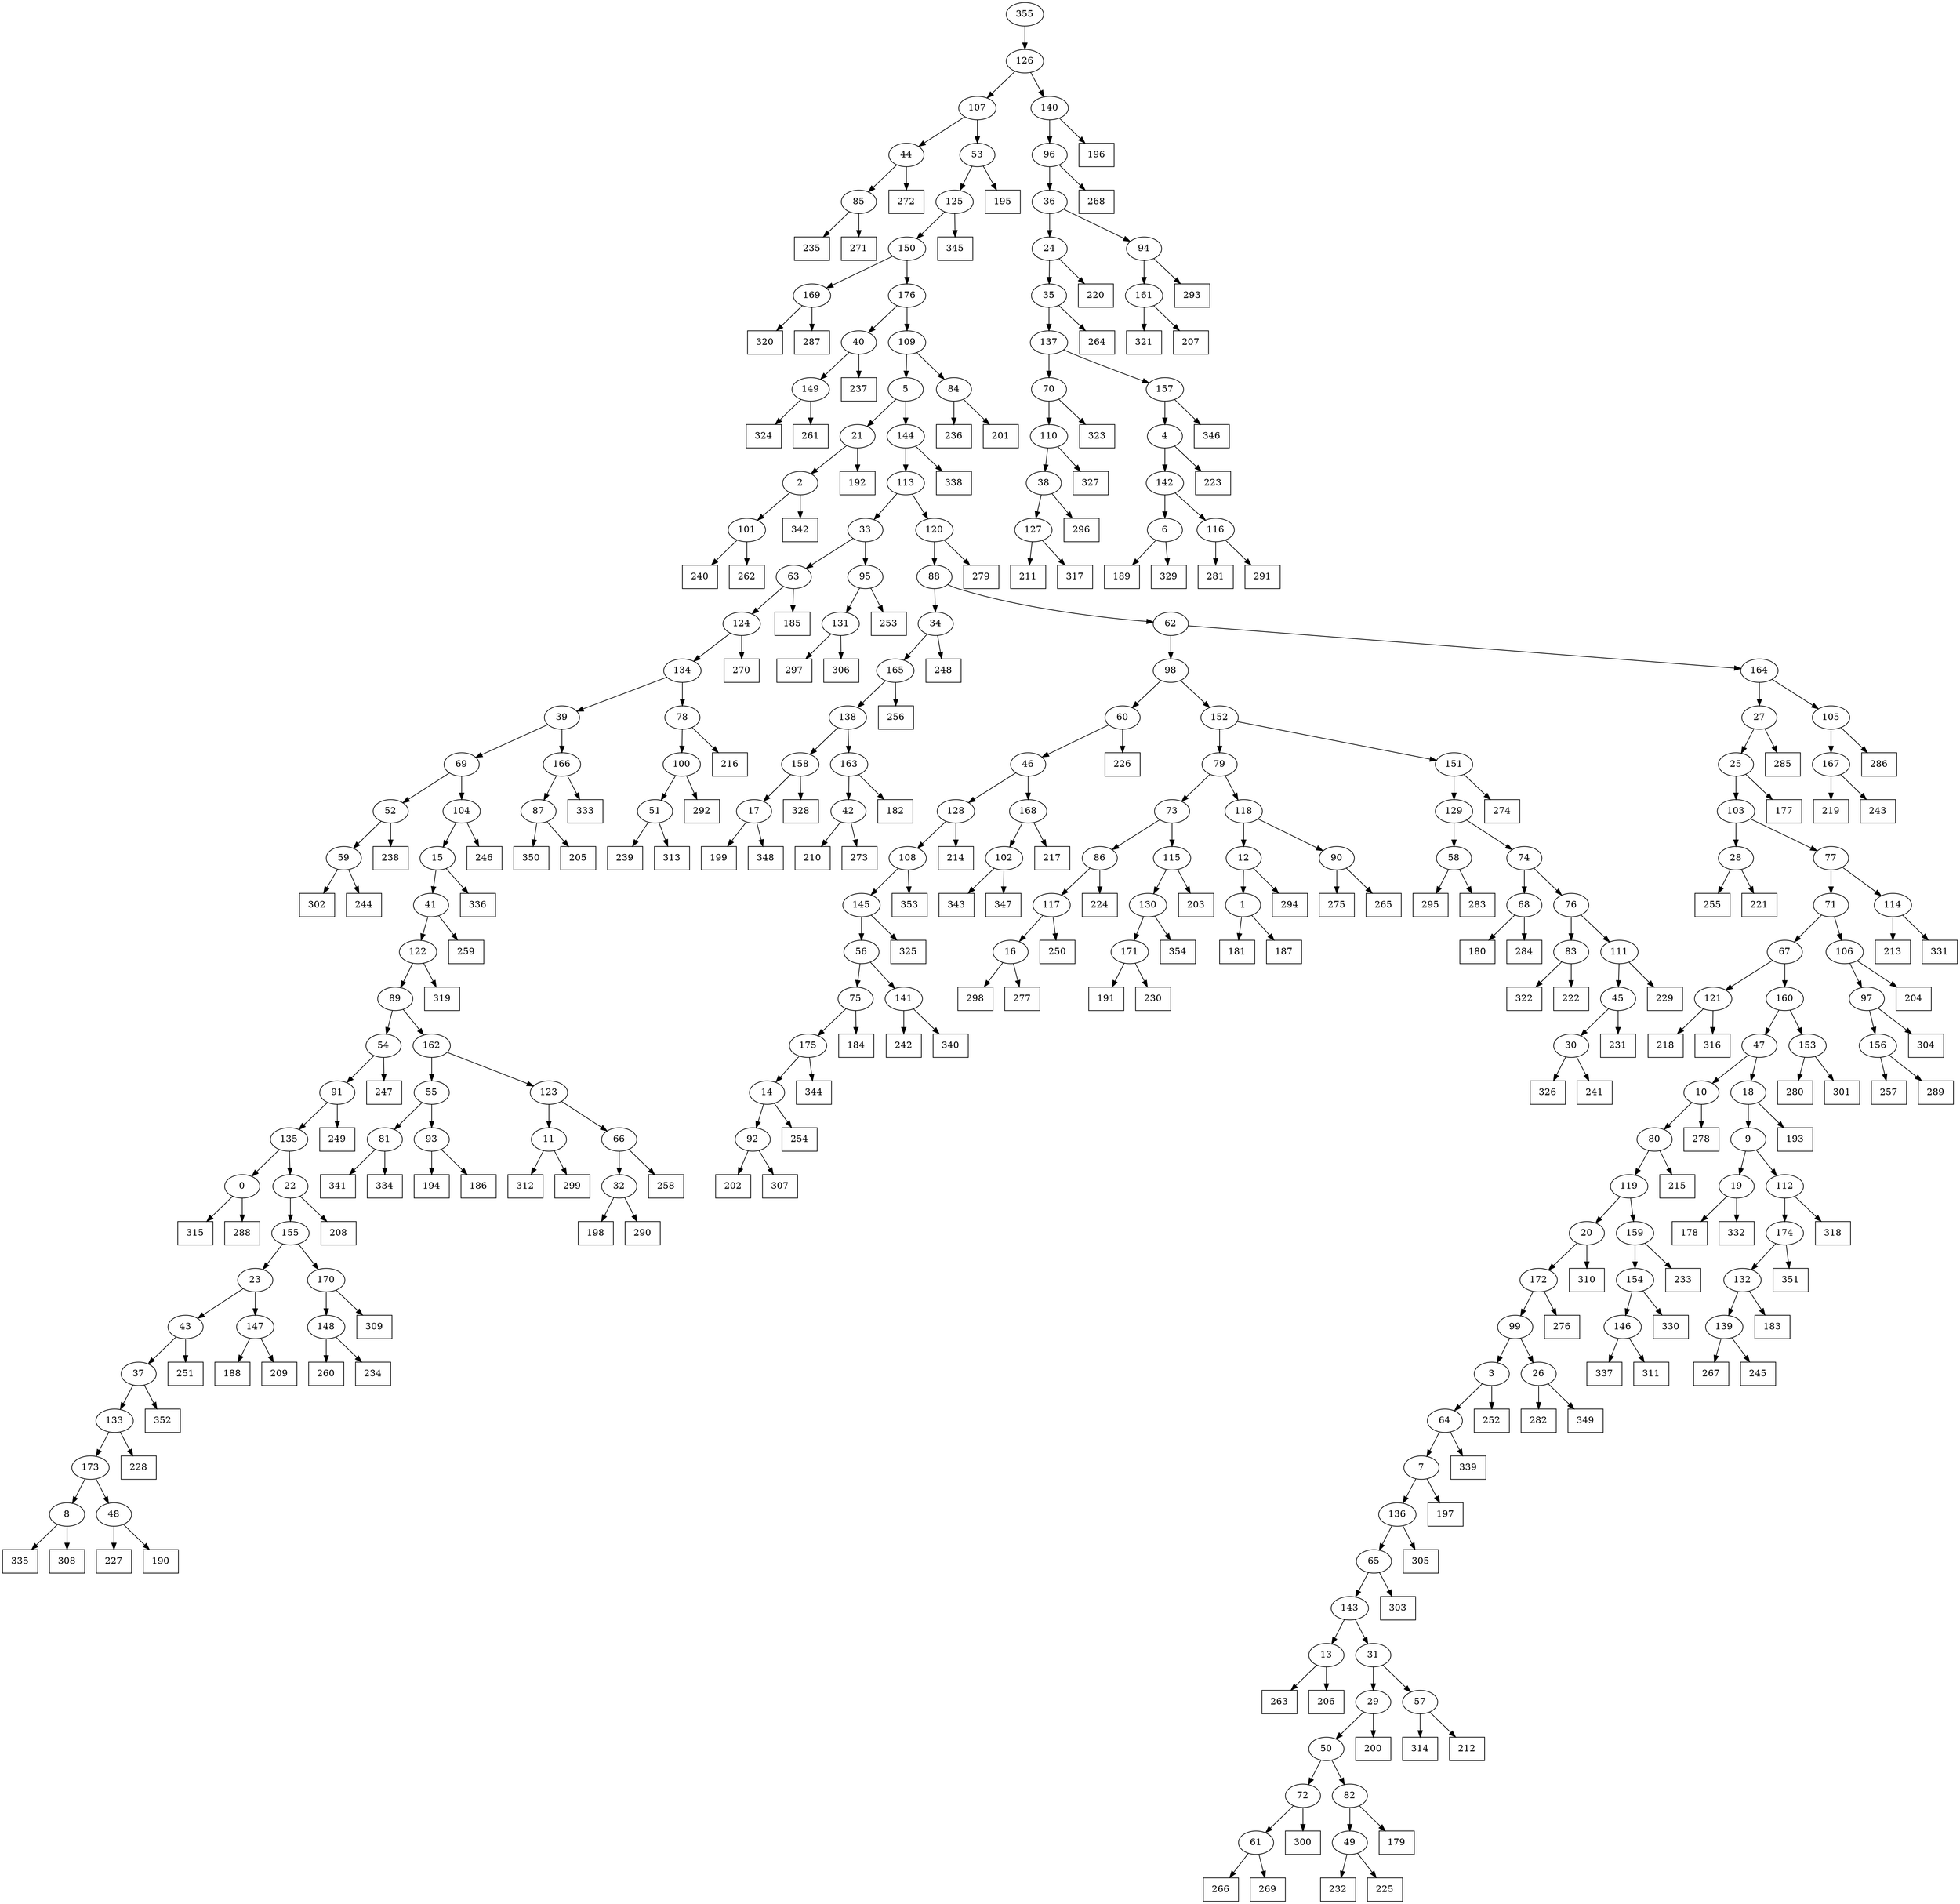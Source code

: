 digraph G {
0[label="0"];
1[label="1"];
2[label="2"];
3[label="3"];
4[label="4"];
5[label="5"];
6[label="6"];
7[label="7"];
8[label="8"];
9[label="9"];
10[label="10"];
11[label="11"];
12[label="12"];
13[label="13"];
14[label="14"];
15[label="15"];
16[label="16"];
17[label="17"];
18[label="18"];
19[label="19"];
20[label="20"];
21[label="21"];
22[label="22"];
23[label="23"];
24[label="24"];
25[label="25"];
26[label="26"];
27[label="27"];
28[label="28"];
29[label="29"];
30[label="30"];
31[label="31"];
32[label="32"];
33[label="33"];
34[label="34"];
35[label="35"];
36[label="36"];
37[label="37"];
38[label="38"];
39[label="39"];
40[label="40"];
41[label="41"];
42[label="42"];
43[label="43"];
44[label="44"];
45[label="45"];
46[label="46"];
47[label="47"];
48[label="48"];
49[label="49"];
50[label="50"];
51[label="51"];
52[label="52"];
53[label="53"];
54[label="54"];
55[label="55"];
56[label="56"];
57[label="57"];
58[label="58"];
59[label="59"];
60[label="60"];
61[label="61"];
62[label="62"];
63[label="63"];
64[label="64"];
65[label="65"];
66[label="66"];
67[label="67"];
68[label="68"];
69[label="69"];
70[label="70"];
71[label="71"];
72[label="72"];
73[label="73"];
74[label="74"];
75[label="75"];
76[label="76"];
77[label="77"];
78[label="78"];
79[label="79"];
80[label="80"];
81[label="81"];
82[label="82"];
83[label="83"];
84[label="84"];
85[label="85"];
86[label="86"];
87[label="87"];
88[label="88"];
89[label="89"];
90[label="90"];
91[label="91"];
92[label="92"];
93[label="93"];
94[label="94"];
95[label="95"];
96[label="96"];
97[label="97"];
98[label="98"];
99[label="99"];
100[label="100"];
101[label="101"];
102[label="102"];
103[label="103"];
104[label="104"];
105[label="105"];
106[label="106"];
107[label="107"];
108[label="108"];
109[label="109"];
110[label="110"];
111[label="111"];
112[label="112"];
113[label="113"];
114[label="114"];
115[label="115"];
116[label="116"];
117[label="117"];
118[label="118"];
119[label="119"];
120[label="120"];
121[label="121"];
122[label="122"];
123[label="123"];
124[label="124"];
125[label="125"];
126[label="126"];
127[label="127"];
128[label="128"];
129[label="129"];
130[label="130"];
131[label="131"];
132[label="132"];
133[label="133"];
134[label="134"];
135[label="135"];
136[label="136"];
137[label="137"];
138[label="138"];
139[label="139"];
140[label="140"];
141[label="141"];
142[label="142"];
143[label="143"];
144[label="144"];
145[label="145"];
146[label="146"];
147[label="147"];
148[label="148"];
149[label="149"];
150[label="150"];
151[label="151"];
152[label="152"];
153[label="153"];
154[label="154"];
155[label="155"];
156[label="156"];
157[label="157"];
158[label="158"];
159[label="159"];
160[label="160"];
161[label="161"];
162[label="162"];
163[label="163"];
164[label="164"];
165[label="165"];
166[label="166"];
167[label="167"];
168[label="168"];
169[label="169"];
170[label="170"];
171[label="171"];
172[label="172"];
173[label="173"];
174[label="174"];
175[label="175"];
176[label="176"];
177[shape=box,label="335"];
178[shape=box,label="220"];
179[shape=box,label="341"];
180[shape=box,label="280"];
181[shape=box,label="199"];
182[shape=box,label="346"];
183[shape=box,label="216"];
184[shape=box,label="330"];
185[shape=box,label="255"];
186[shape=box,label="314"];
187[shape=box,label="338"];
188[shape=box,label="270"];
189[shape=box,label="249"];
190[shape=box,label="227"];
191[shape=box,label="267"];
192[shape=box,label="320"];
193[shape=box,label="321"];
194[shape=box,label="276"];
195[shape=box,label="239"];
196[shape=box,label="207"];
197[shape=box,label="233"];
198[shape=box,label="325"];
199[shape=box,label="213"];
200[shape=box,label="228"];
201[shape=box,label="189"];
202[shape=box,label="279"];
203[shape=box,label="294"];
204[shape=box,label="231"];
205[shape=box,label="191"];
206[shape=box,label="278"];
207[shape=box,label="337"];
208[shape=box,label="301"];
209[shape=box,label="350"];
210[shape=box,label="264"];
211[shape=box,label="339"];
212[shape=box,label="242"];
213[shape=box,label="313"];
214[shape=box,label="257"];
215[shape=box,label="196"];
216[shape=box,label="343"];
217[shape=box,label="253"];
218[shape=box,label="219"];
219[shape=box,label="285"];
220[shape=box,label="235"];
221[shape=box,label="238"];
222[shape=box,label="354"];
223[shape=box,label="210"];
224[shape=box,label="282"];
225[shape=box,label="178"];
226[shape=box,label="305"];
227[shape=box,label="224"];
228[shape=box,label="324"];
229[shape=box,label="200"];
230[shape=box,label="312"];
231[shape=box,label="263"];
232[shape=box,label="323"];
233[shape=box,label="286"];
234[shape=box,label="184"];
235[shape=box,label="275"];
236[shape=box,label="334"];
237[shape=box,label="214"];
238[shape=box,label="299"];
239[shape=box,label="292"];
240[shape=box,label="271"];
241[shape=box,label="349"];
242[shape=box,label="348"];
243[shape=box,label="251"];
244[shape=box,label="194"];
245[shape=box,label="303"];
246[shape=box,label="298"];
247[shape=box,label="332"];
248[shape=box,label="311"];
249[shape=box,label="215"];
250[shape=box,label="190"];
251[shape=box,label="218"];
252[shape=box,label="183"];
253[shape=box,label="277"];
254[shape=box,label="258"];
255[shape=box,label="204"];
256[shape=box,label="198"];
257[shape=box,label="240"];
258[shape=box,label="261"];
259[shape=box,label="188"];
260[shape=box,label="208"];
261[shape=box,label="295"];
262[shape=box,label="177"];
263[shape=box,label="326"];
264[shape=box,label="266"];
265[shape=box,label="302"];
266[shape=box,label="245"];
267[shape=box,label="319"];
268[shape=box,label="316"];
269[shape=box,label="197"];
270[shape=box,label="180"];
271[shape=box,label="223"];
272[shape=box,label="202"];
273[shape=box,label="244"];
274[shape=box,label="211"];
275[shape=box,label="328"];
276[shape=box,label="247"];
277[shape=box,label="221"];
278[shape=box,label="310"];
279[shape=box,label="182"];
280[shape=box,label="287"];
281[shape=box,label="236"];
282[shape=box,label="248"];
283[shape=box,label="274"];
284[shape=box,label="307"];
285[shape=box,label="226"];
286[shape=box,label="250"];
287[shape=box,label="347"];
288[shape=box,label="217"];
289[shape=box,label="273"];
290[shape=box,label="181"];
291[shape=box,label="345"];
292[shape=box,label="293"];
293[shape=box,label="185"];
294[shape=box,label="333"];
295[shape=box,label="309"];
296[shape=box,label="322"];
297[shape=box,label="254"];
298[shape=box,label="195"];
299[shape=box,label="297"];
300[shape=box,label="352"];
301[shape=box,label="187"];
302[shape=box,label="281"];
303[shape=box,label="290"];
304[shape=box,label="353"];
305[shape=box,label="206"];
306[shape=box,label="291"];
307[shape=box,label="317"];
308[shape=box,label="256"];
309[shape=box,label="230"];
310[shape=box,label="272"];
311[shape=box,label="265"];
312[shape=box,label="203"];
313[shape=box,label="268"];
314[shape=box,label="222"];
315[shape=box,label="331"];
316[shape=box,label="296"];
317[shape=box,label="344"];
318[shape=box,label="260"];
319[shape=box,label="234"];
320[shape=box,label="342"];
321[shape=box,label="192"];
322[shape=box,label="232"];
323[shape=box,label="179"];
324[shape=box,label="283"];
325[shape=box,label="262"];
326[shape=box,label="315"];
327[shape=box,label="229"];
328[shape=box,label="201"];
329[shape=box,label="288"];
330[shape=box,label="318"];
331[shape=box,label="193"];
332[shape=box,label="205"];
333[shape=box,label="269"];
334[shape=box,label="225"];
335[shape=box,label="209"];
336[shape=box,label="284"];
337[shape=box,label="246"];
338[shape=box,label="327"];
339[shape=box,label="212"];
340[shape=box,label="186"];
341[shape=box,label="304"];
342[shape=box,label="306"];
343[shape=box,label="241"];
344[shape=box,label="289"];
345[shape=box,label="300"];
346[shape=box,label="237"];
347[shape=box,label="351"];
348[shape=box,label="329"];
349[shape=box,label="308"];
350[shape=box,label="259"];
351[shape=box,label="252"];
352[shape=box,label="340"];
353[shape=box,label="336"];
354[shape=box,label="243"];
355[label="355"];
112->330 ;
6->348 ;
154->184 ;
111->327 ;
68->336 ;
42->223 ;
48->250 ;
57->339 ;
133->200 ;
0->326 ;
53->298 ;
146->248 ;
95->217 ;
170->295 ;
172->194 ;
84->328 ;
151->283 ;
3->351 ;
156->214 ;
147->335 ;
155->23 ;
42->289 ;
72->61 ;
27->219 ;
115->312 ;
50->72 ;
72->345 ;
85->240 ;
169->192 ;
4->271 ;
63->124 ;
11->238 ;
110->338 ;
153->208 ;
10->206 ;
122->89 ;
355->126 ;
166->294 ;
17->242 ;
149->258 ;
61->264 ;
131->342 ;
154->146 ;
146->207 ;
90->235 ;
120->202 ;
116->306 ;
40->346 ;
84->281 ;
104->15 ;
170->148 ;
160->153 ;
141->352 ;
2->320 ;
16->253 ;
95->131 ;
171->309 ;
54->91 ;
91->189 ;
157->182 ;
163->279 ;
38->316 ;
165->308 ;
148->318 ;
159->154 ;
22->260 ;
157->4 ;
124->134 ;
147->259 ;
168->288 ;
156->344 ;
18->9 ;
134->78 ;
78->100 ;
86->227 ;
70->232 ;
89->54 ;
135->22 ;
1->290 ;
32->303 ;
44->310 ;
61->333 ;
24->35 ;
35->137 ;
8->349 ;
155->170 ;
101->257 ;
97->156 ;
143->13 ;
13->305 ;
175->317 ;
51->195 ;
9->112 ;
8->177 ;
60->285 ;
32->256 ;
153->180 ;
108->304 ;
14->297 ;
126->140 ;
99->3 ;
4->142 ;
142->116 ;
36->94 ;
69->104 ;
104->337 ;
59->273 ;
87->209 ;
0->329 ;
94->292 ;
40->149 ;
105->167 ;
116->302 ;
150->169 ;
167->354 ;
50->82 ;
135->0 ;
65->143 ;
168->102 ;
58->324 ;
128->237 ;
164->105 ;
105->233 ;
165->138 ;
80->249 ;
113->120 ;
93->244 ;
12->1 ;
1->301 ;
79->73 ;
73->115 ;
114->199 ;
33->95 ;
122->267 ;
26->224 ;
83->314 ;
169->280 ;
45->30 ;
30->263 ;
152->79 ;
77->71 ;
130->171 ;
171->205 ;
96->36 ;
106->97 ;
76->111 ;
49->322 ;
141->212 ;
80->119 ;
21->321 ;
107->44 ;
30->343 ;
47->10 ;
10->80 ;
109->84 ;
121->268 ;
131->299 ;
31->57 ;
57->186 ;
75->234 ;
88->62 ;
62->98 ;
138->158 ;
158->275 ;
63->293 ;
48->190 ;
111->45 ;
45->204 ;
167->218 ;
37->133 ;
23->147 ;
75->175 ;
33->63 ;
78->183 ;
161->193 ;
118->12 ;
12->203 ;
176->40 ;
136->226 ;
26->241 ;
134->39 ;
86->117 ;
117->286 ;
15->353 ;
55->93 ;
139->191 ;
29->229 ;
47->18 ;
159->197 ;
5->144 ;
144->187 ;
114->315 ;
34->165 ;
129->74 ;
74->76 ;
46->168 ;
115->130 ;
130->222 ;
82->49 ;
49->334 ;
144->113 ;
113->33 ;
74->68 ;
128->108 ;
173->8 ;
62->164 ;
164->27 ;
149->228 ;
24->178 ;
102->287 ;
71->67 ;
158->17 ;
99->26 ;
18->331 ;
148->319 ;
3->64 ;
174->132 ;
125->291 ;
25->103 ;
51->213 ;
39->166 ;
112->174 ;
174->347 ;
81->236 ;
81->179 ;
142->6 ;
6->201 ;
36->24 ;
92->272 ;
137->157 ;
52->221 ;
123->11 ;
11->230 ;
90->311 ;
127->274 ;
7->269 ;
133->173 ;
173->48 ;
100->51 ;
92->284 ;
91->135 ;
28->277 ;
151->129 ;
66->32 ;
138->163 ;
163->42 ;
79->118 ;
71->106 ;
106->255 ;
132->139 ;
139->266 ;
98->152 ;
152->151 ;
13->231 ;
53->125 ;
76->83 ;
83->296 ;
176->109 ;
69->52 ;
172->99 ;
38->127 ;
127->307 ;
119->159 ;
119->20 ;
20->172 ;
73->86 ;
23->43 ;
43->243 ;
34->282 ;
145->198 ;
22->155 ;
140->96 ;
96->313 ;
43->37 ;
37->300 ;
20->278 ;
67->121 ;
121->251 ;
17->181 ;
136->65 ;
65->245 ;
39->69 ;
89->162 ;
162->123 ;
93->340 ;
132->252 ;
123->66 ;
66->254 ;
82->323 ;
64->7 ;
7->136 ;
109->5 ;
166->87 ;
87->332 ;
54->276 ;
19->225 ;
98->60 ;
60->46 ;
100->239 ;
27->25 ;
25->262 ;
140->215 ;
67->160 ;
160->47 ;
41->122 ;
2->101 ;
101->325 ;
56->75 ;
117->16 ;
16->246 ;
35->210 ;
129->58 ;
58->261 ;
44->85 ;
85->220 ;
118->90 ;
5->21 ;
21->2 ;
68->270 ;
52->59 ;
59->265 ;
41->350 ;
175->14 ;
14->92 ;
125->150 ;
150->176 ;
161->196 ;
137->70 ;
70->110 ;
108->145 ;
126->107 ;
107->53 ;
15->41 ;
162->55 ;
55->81 ;
124->188 ;
29->50 ;
97->341 ;
143->31 ;
31->29 ;
110->38 ;
103->28 ;
28->185 ;
94->161 ;
120->88 ;
88->34 ;
46->128 ;
103->77 ;
77->114 ;
102->216 ;
145->56 ;
56->141 ;
64->211 ;
9->19 ;
19->247 ;
}
